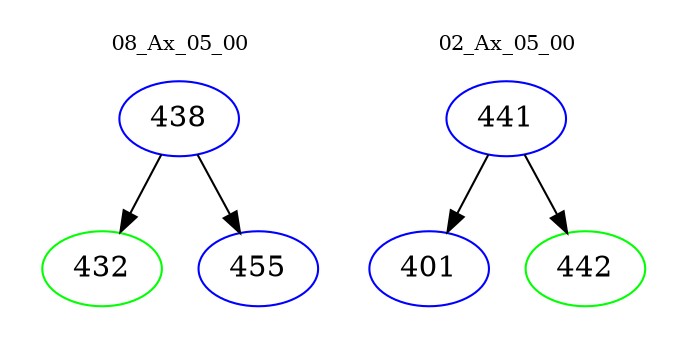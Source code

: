 digraph{
subgraph cluster_0 {
color = white
label = "08_Ax_05_00";
fontsize=10;
T0_438 [label="438", color="blue"]
T0_438 -> T0_432 [color="black"]
T0_432 [label="432", color="green"]
T0_438 -> T0_455 [color="black"]
T0_455 [label="455", color="blue"]
}
subgraph cluster_1 {
color = white
label = "02_Ax_05_00";
fontsize=10;
T1_441 [label="441", color="blue"]
T1_441 -> T1_401 [color="black"]
T1_401 [label="401", color="blue"]
T1_441 -> T1_442 [color="black"]
T1_442 [label="442", color="green"]
}
}
